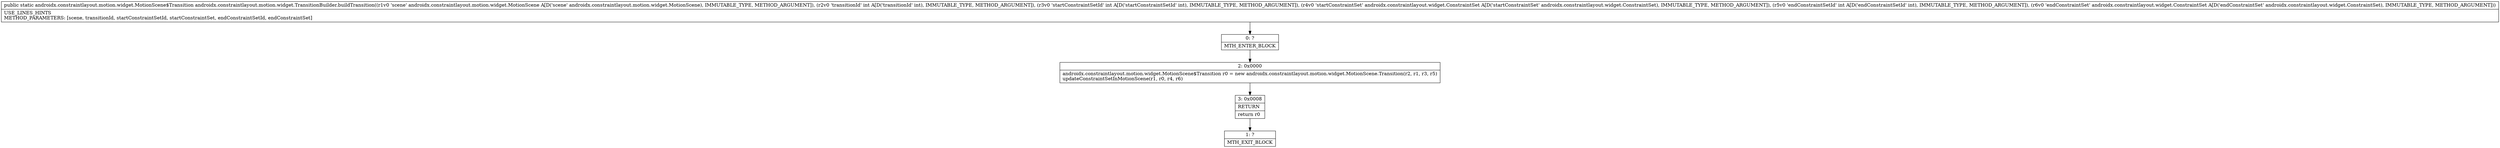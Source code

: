 digraph "CFG forandroidx.constraintlayout.motion.widget.TransitionBuilder.buildTransition(Landroidx\/constraintlayout\/motion\/widget\/MotionScene;IILandroidx\/constraintlayout\/widget\/ConstraintSet;ILandroidx\/constraintlayout\/widget\/ConstraintSet;)Landroidx\/constraintlayout\/motion\/widget\/MotionScene$Transition;" {
Node_0 [shape=record,label="{0\:\ ?|MTH_ENTER_BLOCK\l}"];
Node_2 [shape=record,label="{2\:\ 0x0000|androidx.constraintlayout.motion.widget.MotionScene$Transition r0 = new androidx.constraintlayout.motion.widget.MotionScene.Transition(r2, r1, r3, r5)\lupdateConstraintSetInMotionScene(r1, r0, r4, r6)\l}"];
Node_3 [shape=record,label="{3\:\ 0x0008|RETURN\l|return r0\l}"];
Node_1 [shape=record,label="{1\:\ ?|MTH_EXIT_BLOCK\l}"];
MethodNode[shape=record,label="{public static androidx.constraintlayout.motion.widget.MotionScene$Transition androidx.constraintlayout.motion.widget.TransitionBuilder.buildTransition((r1v0 'scene' androidx.constraintlayout.motion.widget.MotionScene A[D('scene' androidx.constraintlayout.motion.widget.MotionScene), IMMUTABLE_TYPE, METHOD_ARGUMENT]), (r2v0 'transitionId' int A[D('transitionId' int), IMMUTABLE_TYPE, METHOD_ARGUMENT]), (r3v0 'startConstraintSetId' int A[D('startConstraintSetId' int), IMMUTABLE_TYPE, METHOD_ARGUMENT]), (r4v0 'startConstraintSet' androidx.constraintlayout.widget.ConstraintSet A[D('startConstraintSet' androidx.constraintlayout.widget.ConstraintSet), IMMUTABLE_TYPE, METHOD_ARGUMENT]), (r5v0 'endConstraintSetId' int A[D('endConstraintSetId' int), IMMUTABLE_TYPE, METHOD_ARGUMENT]), (r6v0 'endConstraintSet' androidx.constraintlayout.widget.ConstraintSet A[D('endConstraintSet' androidx.constraintlayout.widget.ConstraintSet), IMMUTABLE_TYPE, METHOD_ARGUMENT]))  | USE_LINES_HINTS\lMETHOD_PARAMETERS: [scene, transitionId, startConstraintSetId, startConstraintSet, endConstraintSetId, endConstraintSet]\l}"];
MethodNode -> Node_0;Node_0 -> Node_2;
Node_2 -> Node_3;
Node_3 -> Node_1;
}

